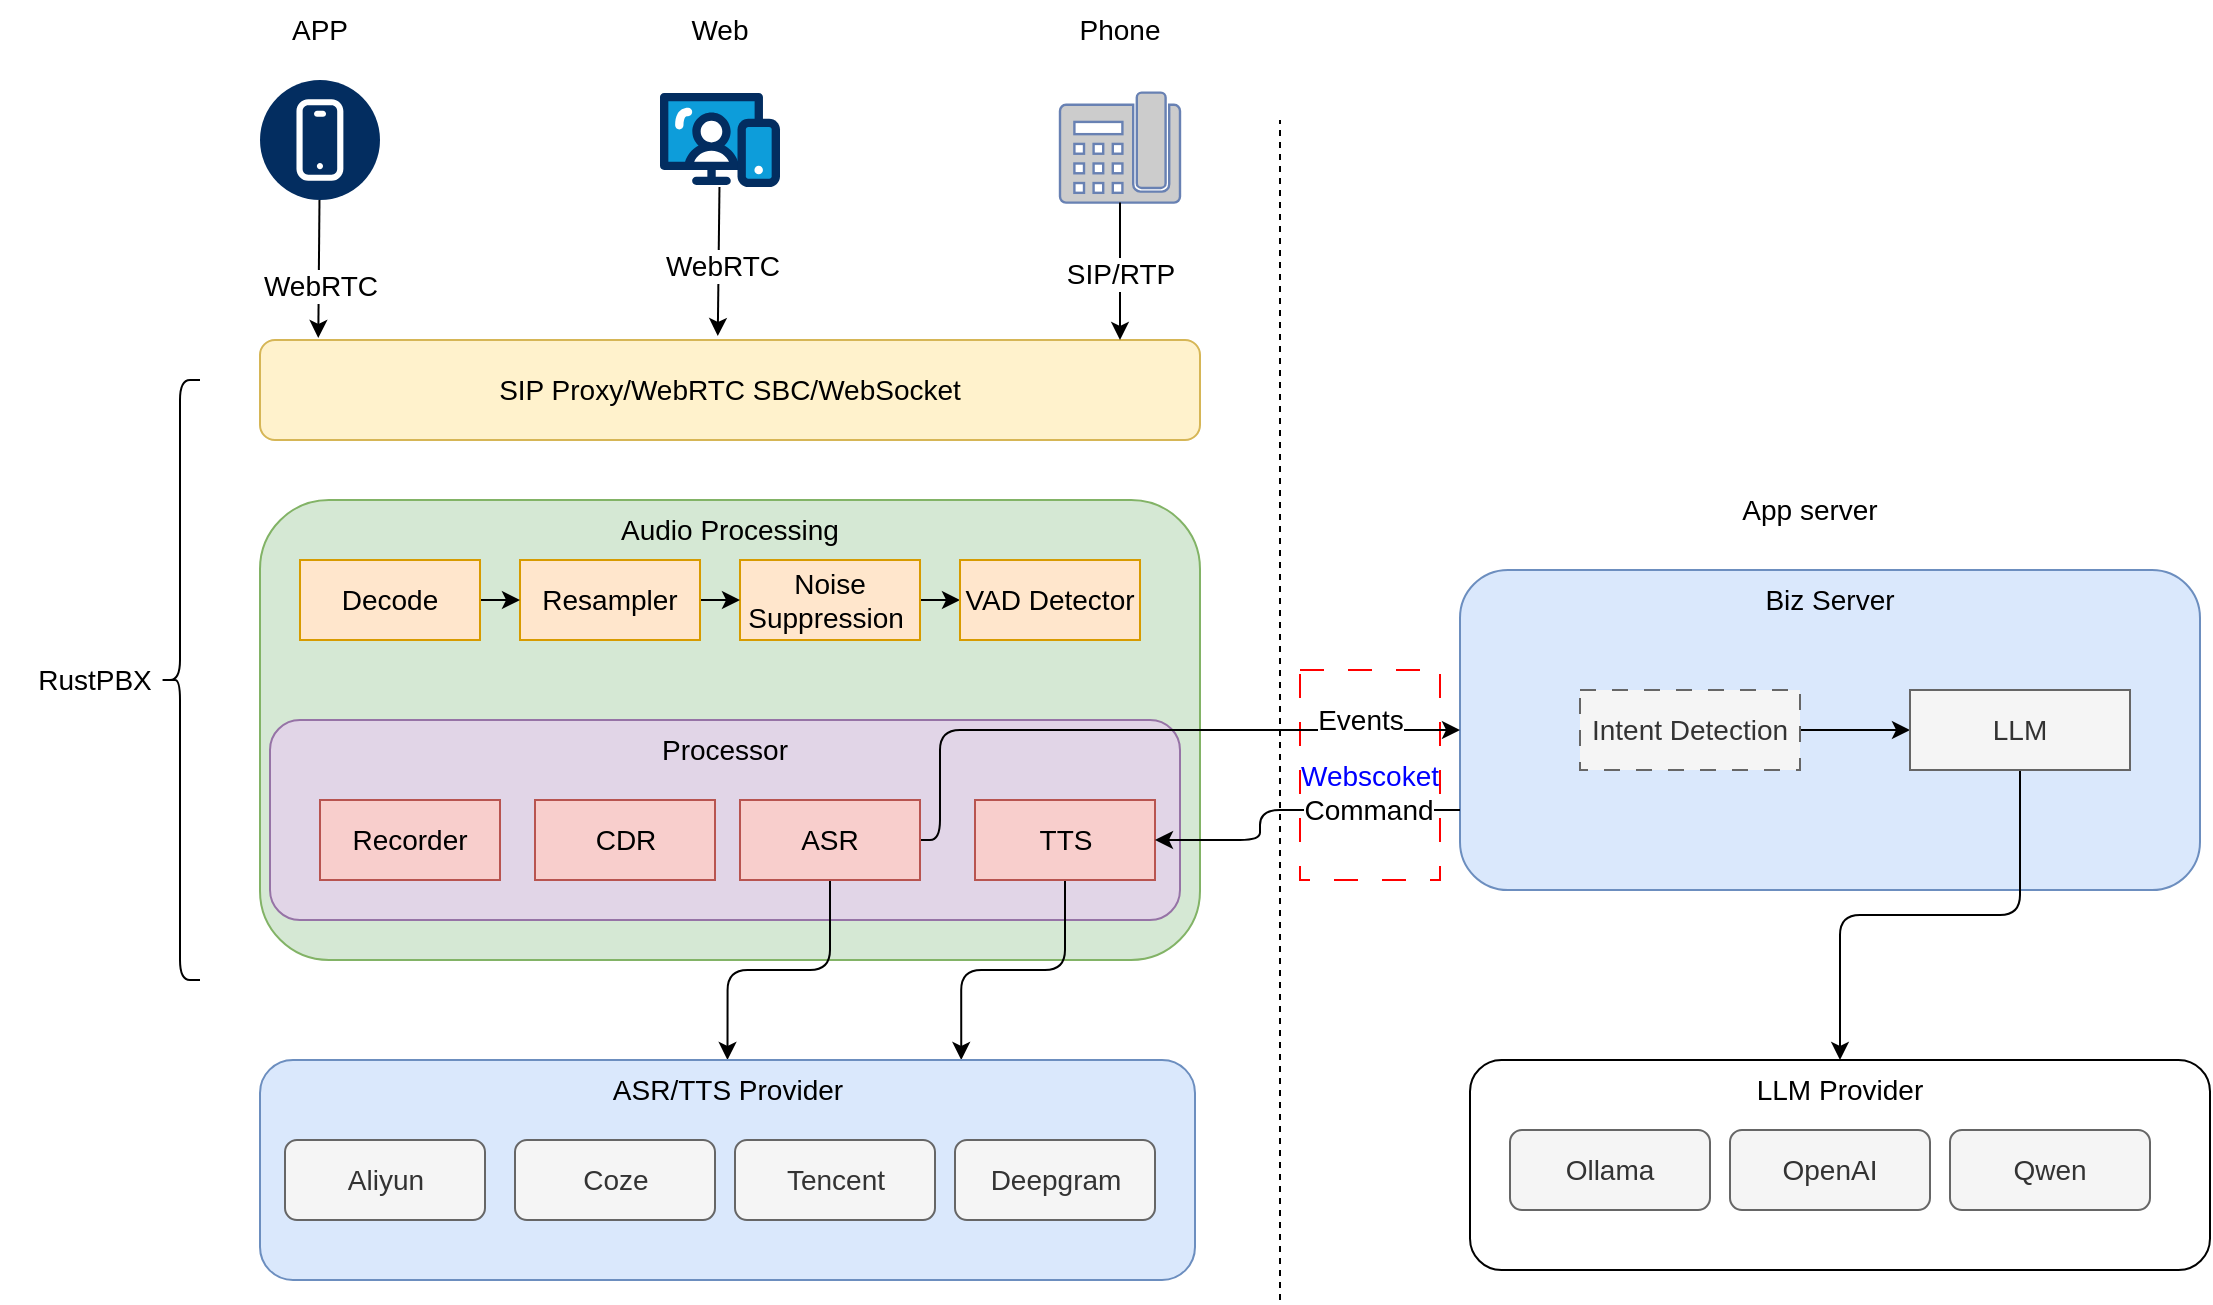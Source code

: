 <mxfile>
    <diagram id="-TGdlIeuPAAU9olSj8nq" name="Page-1">
        <mxGraphModel dx="1113" dy="732" grid="1" gridSize="10" guides="1" tooltips="1" connect="1" arrows="1" fold="1" page="1" pageScale="1" pageWidth="850" pageHeight="1100" math="0" shadow="0">
            <root>
                <mxCell id="0"/>
                <mxCell id="1" parent="0"/>
                <mxCell id="75" value="Webscoket" style="rounded=0;whiteSpace=wrap;html=1;fillColor=none;dashed=1;dashPattern=12 12;strokeColor=#FF0000;fontColor=#0000FF;fontSize=14;" vertex="1" parent="1">
                    <mxGeometry x="650" y="345" width="70" height="105" as="geometry"/>
                </mxCell>
                <mxCell id="33" value="Biz Server" style="rounded=1;whiteSpace=wrap;html=1;verticalAlign=top;fillColor=#dae8fc;strokeColor=#6c8ebf;fontSize=14;" vertex="1" parent="1">
                    <mxGeometry x="730" y="295" width="370" height="160" as="geometry"/>
                </mxCell>
                <mxCell id="2" value="SIP Proxy/WebRTC SBC/WebSocket" style="rounded=1;whiteSpace=wrap;html=1;fillColor=#fff2cc;strokeColor=#d6b656;fontSize=14;" vertex="1" parent="1">
                    <mxGeometry x="130" y="180" width="470" height="50" as="geometry"/>
                </mxCell>
                <mxCell id="4" value="" style="verticalLabelPosition=bottom;aspect=fixed;html=1;shape=mxgraph.salesforce.apps2;" vertex="1" parent="1">
                    <mxGeometry x="130" y="50" width="60" height="60" as="geometry"/>
                </mxCell>
                <mxCell id="5" value="" style="verticalLabelPosition=bottom;aspect=fixed;html=1;shape=mxgraph.salesforce.web;" vertex="1" parent="1">
                    <mxGeometry x="330" y="56.3" width="60" height="47.4" as="geometry"/>
                </mxCell>
                <mxCell id="6" value="" style="fontColor=#0066CC;verticalAlign=top;verticalLabelPosition=bottom;labelPosition=center;align=center;html=1;outlineConnect=0;fillColor=#CCCCCC;strokeColor=#6881B3;gradientColor=none;gradientDirection=north;strokeWidth=2;shape=mxgraph.networks.phone_2;" vertex="1" parent="1">
                    <mxGeometry x="530" y="56.3" width="60" height="55" as="geometry"/>
                </mxCell>
                <mxCell id="7" style="edgeStyle=none;html=1;entryX=0.062;entryY=-0.02;entryDx=0;entryDy=0;entryPerimeter=0;" edge="1" parent="1" source="4" target="2">
                    <mxGeometry relative="1" as="geometry"/>
                </mxCell>
                <mxCell id="8" value="WebRTC" style="edgeLabel;html=1;align=center;verticalAlign=middle;resizable=0;points=[];fontSize=14;" vertex="1" connectable="0" parent="7">
                    <mxGeometry x="-0.303" relative="1" as="geometry">
                        <mxPoint y="19" as="offset"/>
                    </mxGeometry>
                </mxCell>
                <mxCell id="9" style="edgeStyle=none;html=1;entryX=0.487;entryY=-0.04;entryDx=0;entryDy=0;entryPerimeter=0;" edge="1" parent="1" source="5" target="2">
                    <mxGeometry relative="1" as="geometry"/>
                </mxCell>
                <mxCell id="10" value="WebRTC" style="edgeLabel;html=1;align=center;verticalAlign=middle;resizable=0;points=[];fontSize=14;" vertex="1" connectable="0" parent="9">
                    <mxGeometry x="-0.252" y="1" relative="1" as="geometry">
                        <mxPoint y="11" as="offset"/>
                    </mxGeometry>
                </mxCell>
                <mxCell id="11" style="edgeStyle=none;html=1;" edge="1" parent="1" source="6">
                    <mxGeometry relative="1" as="geometry">
                        <mxPoint x="560" y="180" as="targetPoint"/>
                    </mxGeometry>
                </mxCell>
                <mxCell id="12" value="SIP/RTP" style="edgeLabel;html=1;align=center;verticalAlign=middle;resizable=0;points=[];fontSize=14;" vertex="1" connectable="0" parent="11">
                    <mxGeometry x="0.033" relative="1" as="geometry">
                        <mxPoint as="offset"/>
                    </mxGeometry>
                </mxCell>
                <mxCell id="13" value="APP" style="text;html=1;align=center;verticalAlign=middle;whiteSpace=wrap;rounded=0;fontSize=14;" vertex="1" parent="1">
                    <mxGeometry x="130" y="10" width="60" height="30" as="geometry"/>
                </mxCell>
                <mxCell id="14" value="Web" style="text;html=1;align=center;verticalAlign=middle;whiteSpace=wrap;rounded=0;fontSize=14;" vertex="1" parent="1">
                    <mxGeometry x="330" y="10" width="60" height="30" as="geometry"/>
                </mxCell>
                <mxCell id="15" value="Phone" style="text;html=1;align=center;verticalAlign=middle;whiteSpace=wrap;rounded=0;fontSize=14;" vertex="1" parent="1">
                    <mxGeometry x="530" y="10" width="60" height="30" as="geometry"/>
                </mxCell>
                <mxCell id="18" value="Audio Processing" style="rounded=1;whiteSpace=wrap;html=1;verticalAlign=top;fillColor=#d5e8d4;strokeColor=#82b366;fontSize=14;" vertex="1" parent="1">
                    <mxGeometry x="130" y="260" width="470" height="230" as="geometry"/>
                </mxCell>
                <mxCell id="28" style="edgeStyle=none;html=1;fontSize=14;" edge="1" parent="1" source="19" target="20">
                    <mxGeometry relative="1" as="geometry"/>
                </mxCell>
                <mxCell id="19" value="Noise Suppression&amp;nbsp;" style="rounded=0;whiteSpace=wrap;html=1;fillColor=#ffe6cc;strokeColor=#d79b00;fontSize=14;" vertex="1" parent="1">
                    <mxGeometry x="370" y="290" width="90" height="40" as="geometry"/>
                </mxCell>
                <mxCell id="20" value="VAD Detector" style="rounded=0;whiteSpace=wrap;html=1;fillColor=#ffe6cc;strokeColor=#d79b00;fontSize=14;" vertex="1" parent="1">
                    <mxGeometry x="480" y="290" width="90" height="40" as="geometry"/>
                </mxCell>
                <mxCell id="27" style="edgeStyle=none;html=1;exitX=1;exitY=0.5;exitDx=0;exitDy=0;entryX=0;entryY=0.5;entryDx=0;entryDy=0;fontSize=14;" edge="1" parent="1" source="21" target="19">
                    <mxGeometry relative="1" as="geometry"/>
                </mxCell>
                <mxCell id="21" value="Resampler" style="rounded=0;whiteSpace=wrap;html=1;fillColor=#ffe6cc;strokeColor=#d79b00;fontSize=14;" vertex="1" parent="1">
                    <mxGeometry x="260" y="290" width="90" height="40" as="geometry"/>
                </mxCell>
                <mxCell id="26" style="edgeStyle=none;html=1;fontSize=14;" edge="1" parent="1" source="23" target="21">
                    <mxGeometry relative="1" as="geometry"/>
                </mxCell>
                <mxCell id="23" value="Decode" style="rounded=0;whiteSpace=wrap;html=1;fillColor=#ffe6cc;strokeColor=#d79b00;fontSize=14;" vertex="1" parent="1">
                    <mxGeometry x="150" y="290" width="90" height="40" as="geometry"/>
                </mxCell>
                <mxCell id="24" value="Processor" style="rounded=1;whiteSpace=wrap;html=1;verticalAlign=top;fillColor=#e1d5e7;strokeColor=#9673a6;fontSize=14;" vertex="1" parent="1">
                    <mxGeometry x="135" y="370" width="455" height="100" as="geometry"/>
                </mxCell>
                <mxCell id="25" value="Recorder" style="rounded=0;whiteSpace=wrap;html=1;fillColor=#f8cecc;strokeColor=#b85450;fontSize=14;" vertex="1" parent="1">
                    <mxGeometry x="160" y="410" width="90" height="40" as="geometry"/>
                </mxCell>
                <mxCell id="62" style="edgeStyle=orthogonalEdgeStyle;html=1;" edge="1" parent="1" source="29">
                    <mxGeometry relative="1" as="geometry">
                        <mxPoint x="730" y="375" as="targetPoint"/>
                        <Array as="points">
                            <mxPoint x="470" y="430"/>
                            <mxPoint x="470" y="375"/>
                        </Array>
                    </mxGeometry>
                </mxCell>
                <mxCell id="67" style="edgeStyle=orthogonalEdgeStyle;html=1;entryX=0.5;entryY=0;entryDx=0;entryDy=0;fontSize=14;" edge="1" parent="1" source="29" target="40">
                    <mxGeometry relative="1" as="geometry"/>
                </mxCell>
                <mxCell id="29" value="ASR" style="rounded=0;whiteSpace=wrap;html=1;fillColor=#f8cecc;strokeColor=#b85450;fontSize=14;" vertex="1" parent="1">
                    <mxGeometry x="370" y="410" width="90" height="40" as="geometry"/>
                </mxCell>
                <mxCell id="30" value="CDR" style="rounded=0;whiteSpace=wrap;html=1;fillColor=#f8cecc;strokeColor=#b85450;fontSize=14;" vertex="1" parent="1">
                    <mxGeometry x="267.5" y="410" width="90" height="40" as="geometry"/>
                </mxCell>
                <mxCell id="69" style="edgeStyle=orthogonalEdgeStyle;html=1;entryX=0.75;entryY=0;entryDx=0;entryDy=0;fontSize=14;" edge="1" parent="1" source="31" target="40">
                    <mxGeometry relative="1" as="geometry"/>
                </mxCell>
                <mxCell id="31" value="TTS" style="rounded=0;whiteSpace=wrap;html=1;fillColor=#f8cecc;strokeColor=#b85450;fontSize=14;" vertex="1" parent="1">
                    <mxGeometry x="487.5" y="410" width="90" height="40" as="geometry"/>
                </mxCell>
                <mxCell id="64" style="edgeStyle=none;html=1;entryX=0;entryY=0.5;entryDx=0;entryDy=0;" edge="1" parent="1" source="37" target="38">
                    <mxGeometry relative="1" as="geometry"/>
                </mxCell>
                <mxCell id="37" value="Intent Detection" style="rounded=0;whiteSpace=wrap;html=1;fillColor=#f5f5f5;fontColor=#333333;strokeColor=#666666;dashed=1;dashPattern=8 8;fontSize=14;" vertex="1" parent="1">
                    <mxGeometry x="790" y="355" width="110" height="40" as="geometry"/>
                </mxCell>
                <mxCell id="65" style="edgeStyle=orthogonalEdgeStyle;html=1;exitX=0.5;exitY=1;exitDx=0;exitDy=0;entryX=0.5;entryY=0;entryDx=0;entryDy=0;" edge="1" parent="1" source="38" target="46">
                    <mxGeometry relative="1" as="geometry"/>
                </mxCell>
                <mxCell id="38" value="LLM" style="rounded=0;whiteSpace=wrap;html=1;fillColor=#f5f5f5;fontColor=#333333;strokeColor=#666666;fontSize=14;" vertex="1" parent="1">
                    <mxGeometry x="955" y="355" width="110" height="40" as="geometry"/>
                </mxCell>
                <mxCell id="40" value="ASR/TTS Provider" style="rounded=1;whiteSpace=wrap;html=1;verticalAlign=top;fillColor=#dae8fc;strokeColor=#6c8ebf;fontSize=14;" vertex="1" parent="1">
                    <mxGeometry x="130" y="540" width="467.5" height="110" as="geometry"/>
                </mxCell>
                <mxCell id="41" value="Aliyun" style="rounded=1;whiteSpace=wrap;html=1;fillColor=#f5f5f5;fontColor=#333333;strokeColor=#666666;fontSize=14;" vertex="1" parent="1">
                    <mxGeometry x="142.5" y="580" width="100" height="40" as="geometry"/>
                </mxCell>
                <mxCell id="42" value="Coze" style="rounded=1;whiteSpace=wrap;html=1;fillColor=#f5f5f5;fontColor=#333333;strokeColor=#666666;fontSize=14;" vertex="1" parent="1">
                    <mxGeometry x="257.5" y="580" width="100" height="40" as="geometry"/>
                </mxCell>
                <mxCell id="43" value="Tencent" style="rounded=1;whiteSpace=wrap;html=1;fillColor=#f5f5f5;fontColor=#333333;strokeColor=#666666;fontSize=14;" vertex="1" parent="1">
                    <mxGeometry x="367.5" y="580" width="100" height="40" as="geometry"/>
                </mxCell>
                <mxCell id="44" value="Deepgram" style="rounded=1;whiteSpace=wrap;html=1;fillColor=#f5f5f5;fontColor=#333333;strokeColor=#666666;fontSize=14;" vertex="1" parent="1">
                    <mxGeometry x="477.5" y="580" width="100" height="40" as="geometry"/>
                </mxCell>
                <mxCell id="46" value="LLM Provider" style="rounded=1;whiteSpace=wrap;html=1;verticalAlign=top;fontSize=14;" vertex="1" parent="1">
                    <mxGeometry x="735" y="540" width="370" height="105" as="geometry"/>
                </mxCell>
                <mxCell id="48" value="Ollama" style="rounded=1;whiteSpace=wrap;html=1;fillColor=#f5f5f5;fontColor=#333333;strokeColor=#666666;fontSize=14;" vertex="1" parent="1">
                    <mxGeometry x="755" y="575" width="100" height="40" as="geometry"/>
                </mxCell>
                <mxCell id="49" value="OpenAI" style="rounded=1;whiteSpace=wrap;html=1;fillColor=#f5f5f5;fontColor=#333333;strokeColor=#666666;fontSize=14;" vertex="1" parent="1">
                    <mxGeometry x="865" y="575" width="100" height="40" as="geometry"/>
                </mxCell>
                <mxCell id="50" value="Qwen" style="rounded=1;whiteSpace=wrap;html=1;fillColor=#f5f5f5;fontColor=#333333;strokeColor=#666666;fontSize=14;" vertex="1" parent="1">
                    <mxGeometry x="975" y="575" width="100" height="40" as="geometry"/>
                </mxCell>
                <mxCell id="55" value="" style="endArrow=none;dashed=1;html=1;" edge="1" parent="1">
                    <mxGeometry width="50" height="50" relative="1" as="geometry">
                        <mxPoint x="640" y="660" as="sourcePoint"/>
                        <mxPoint x="640" y="70" as="targetPoint"/>
                    </mxGeometry>
                </mxCell>
                <mxCell id="70" value="Events" style="edgeLabel;html=1;align=center;verticalAlign=middle;resizable=0;points=[];fontSize=14;" vertex="1" connectable="0" parent="55">
                    <mxGeometry x="-0.036" relative="1" as="geometry">
                        <mxPoint x="40" y="-6" as="offset"/>
                    </mxGeometry>
                </mxCell>
                <mxCell id="57" value="App server" style="text;html=1;align=center;verticalAlign=middle;whiteSpace=wrap;rounded=0;fontSize=14;" vertex="1" parent="1">
                    <mxGeometry x="815" y="250" width="180" height="30" as="geometry"/>
                </mxCell>
                <mxCell id="58" value="" style="shape=curlyBracket;whiteSpace=wrap;html=1;rounded=1;labelPosition=left;verticalLabelPosition=middle;align=right;verticalAlign=middle;" vertex="1" parent="1">
                    <mxGeometry x="80" y="200" width="20" height="300" as="geometry"/>
                </mxCell>
                <mxCell id="59" value="RustPBX" style="text;html=1;align=center;verticalAlign=middle;whiteSpace=wrap;rounded=0;fontSize=14;" vertex="1" parent="1">
                    <mxGeometry y="335" width="95" height="30" as="geometry"/>
                </mxCell>
                <mxCell id="63" style="edgeStyle=orthogonalEdgeStyle;html=1;exitX=0;exitY=0.75;exitDx=0;exitDy=0;" edge="1" parent="1" source="33" target="31">
                    <mxGeometry relative="1" as="geometry">
                        <mxPoint x="735" y="445" as="sourcePoint"/>
                        <Array as="points">
                            <mxPoint x="630" y="415"/>
                            <mxPoint x="630" y="430"/>
                        </Array>
                    </mxGeometry>
                </mxCell>
                <mxCell id="71" value="Command" style="edgeLabel;html=1;align=center;verticalAlign=middle;resizable=0;points=[];fontSize=14;" vertex="1" connectable="0" parent="63">
                    <mxGeometry x="-0.449" y="-1" relative="1" as="geometry">
                        <mxPoint y="1" as="offset"/>
                    </mxGeometry>
                </mxCell>
            </root>
        </mxGraphModel>
    </diagram>
</mxfile>